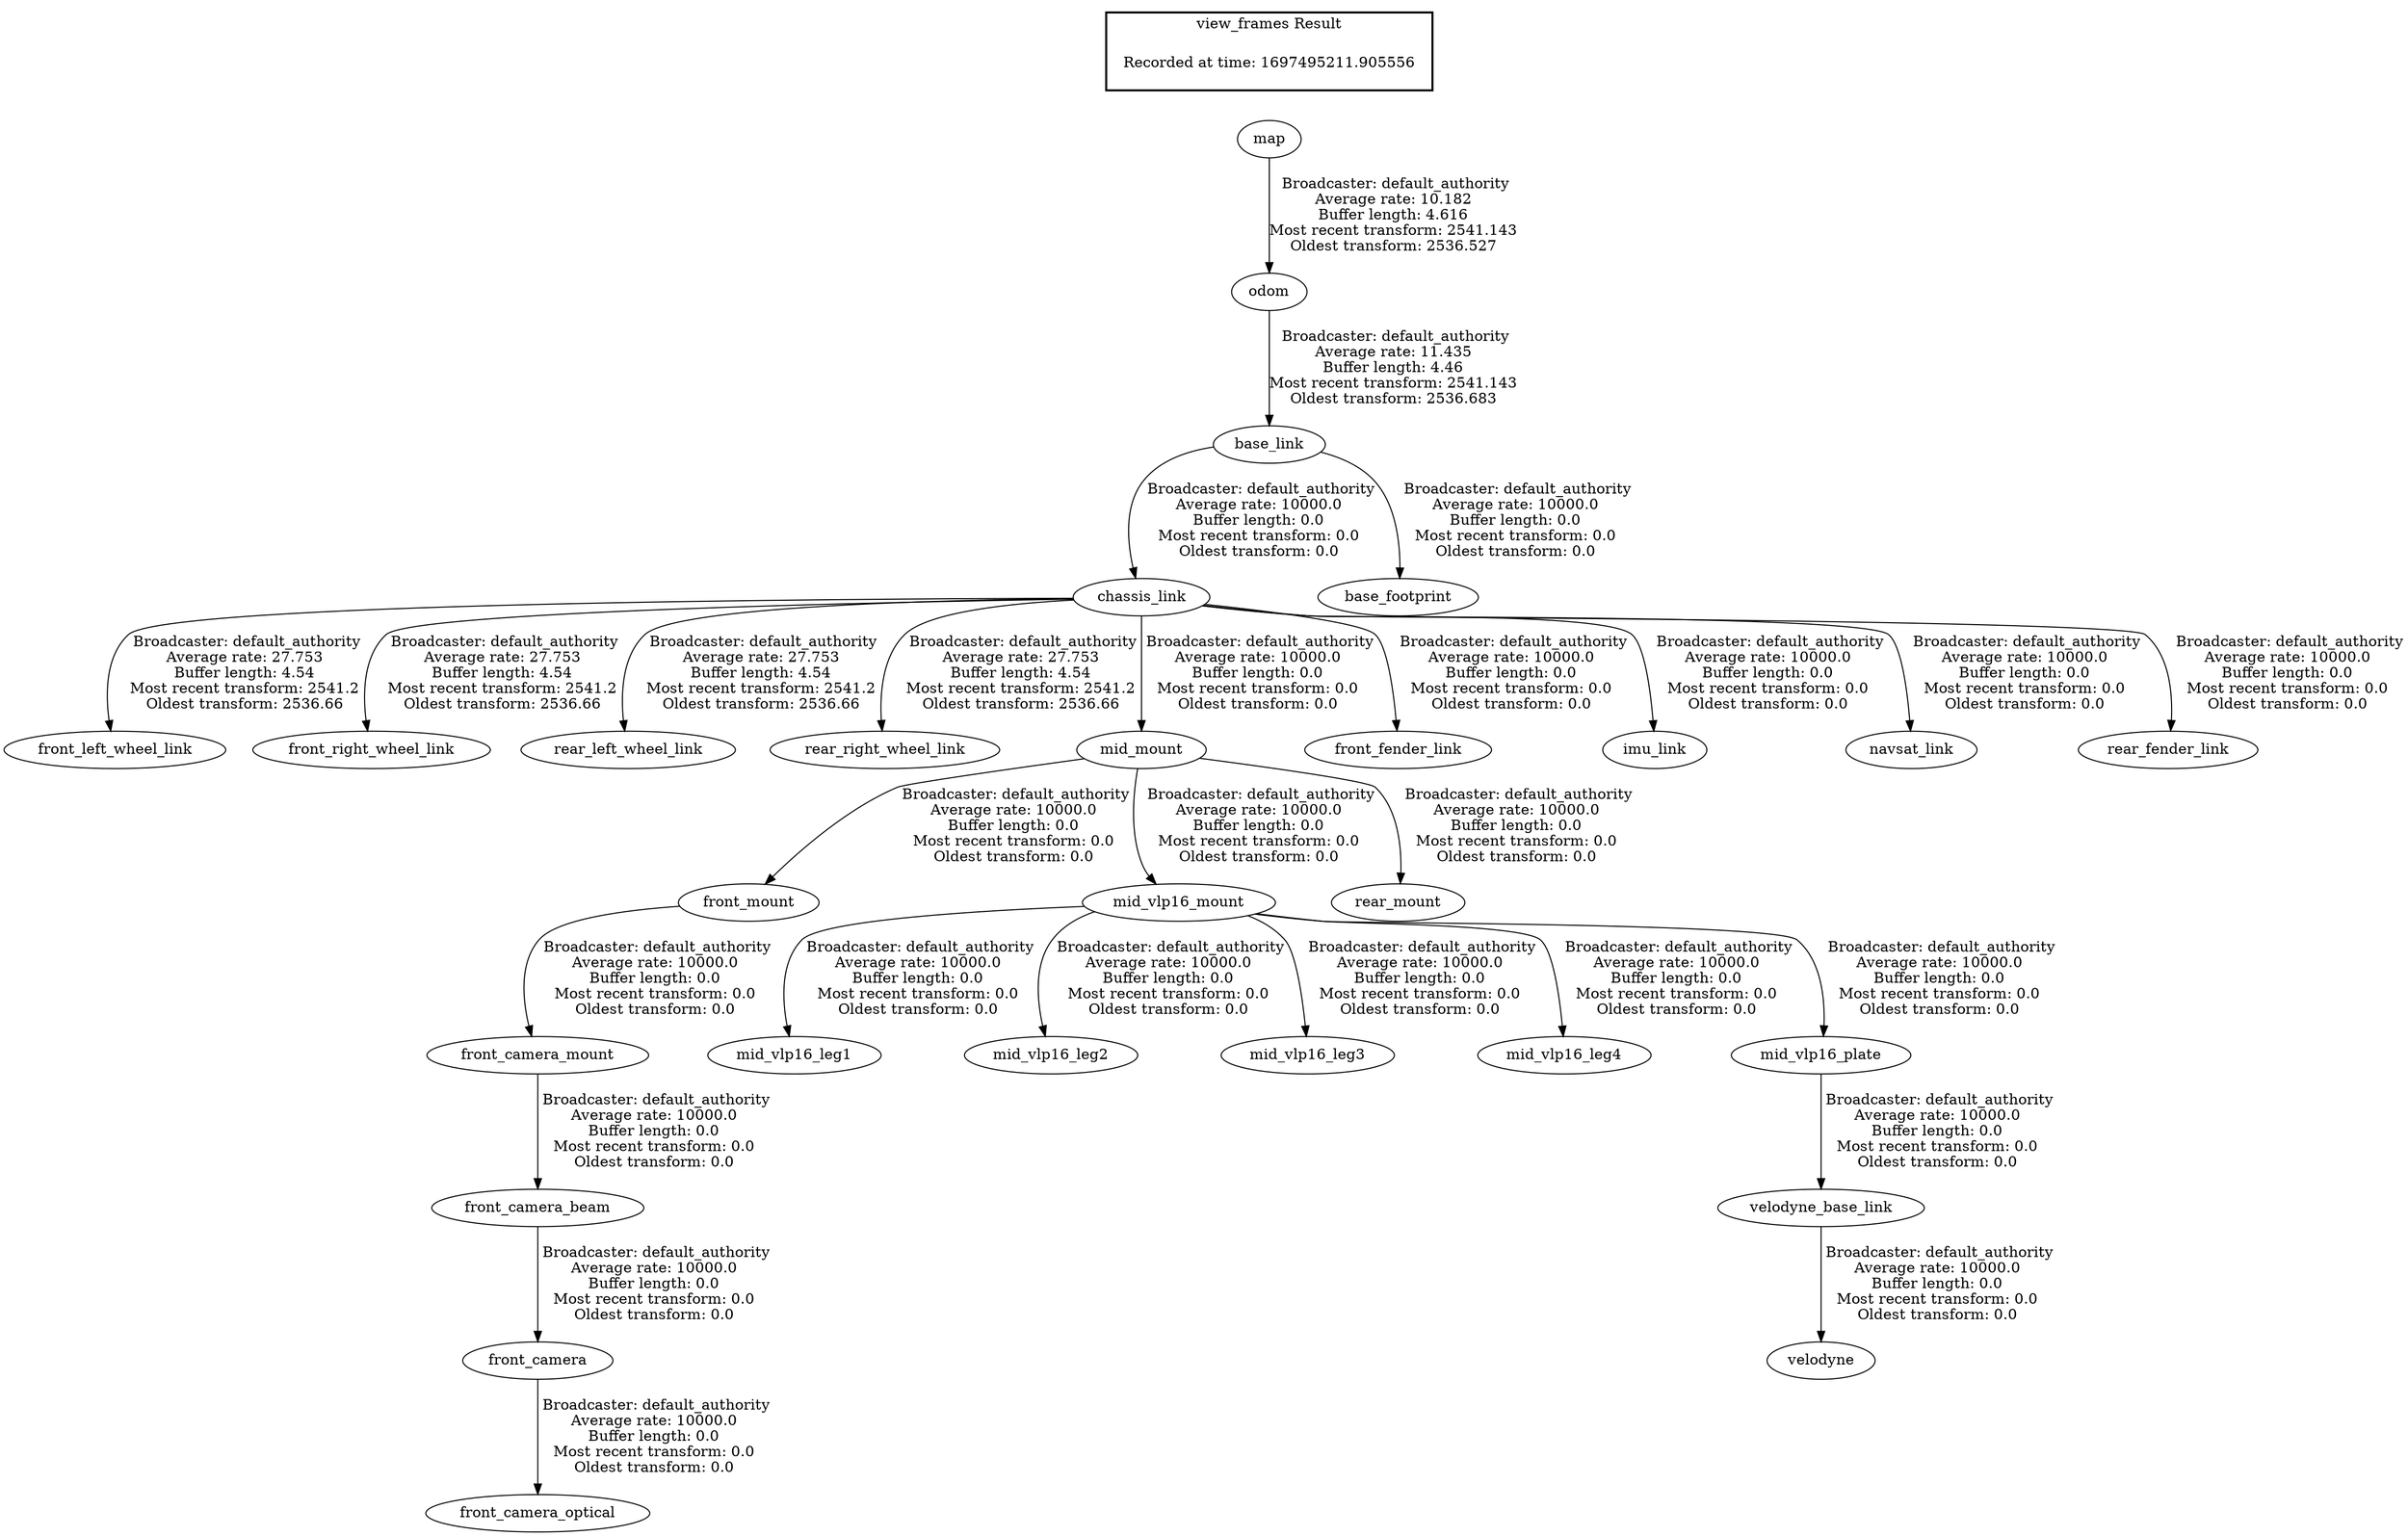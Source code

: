 digraph G {
"map" -> "odom"[label=" Broadcaster: default_authority\nAverage rate: 10.182\nBuffer length: 4.616\nMost recent transform: 2541.143\nOldest transform: 2536.527\n"];
"odom" -> "base_link"[label=" Broadcaster: default_authority\nAverage rate: 11.435\nBuffer length: 4.46\nMost recent transform: 2541.143\nOldest transform: 2536.683\n"];
"chassis_link" -> "front_left_wheel_link"[label=" Broadcaster: default_authority\nAverage rate: 27.753\nBuffer length: 4.54\nMost recent transform: 2541.2\nOldest transform: 2536.66\n"];
"base_link" -> "chassis_link"[label=" Broadcaster: default_authority\nAverage rate: 10000.0\nBuffer length: 0.0\nMost recent transform: 0.0\nOldest transform: 0.0\n"];
"chassis_link" -> "front_right_wheel_link"[label=" Broadcaster: default_authority\nAverage rate: 27.753\nBuffer length: 4.54\nMost recent transform: 2541.2\nOldest transform: 2536.66\n"];
"chassis_link" -> "rear_left_wheel_link"[label=" Broadcaster: default_authority\nAverage rate: 27.753\nBuffer length: 4.54\nMost recent transform: 2541.2\nOldest transform: 2536.66\n"];
"chassis_link" -> "rear_right_wheel_link"[label=" Broadcaster: default_authority\nAverage rate: 27.753\nBuffer length: 4.54\nMost recent transform: 2541.2\nOldest transform: 2536.66\n"];
"base_link" -> "base_footprint"[label=" Broadcaster: default_authority\nAverage rate: 10000.0\nBuffer length: 0.0\nMost recent transform: 0.0\nOldest transform: 0.0\n"];
"front_camera_beam" -> "front_camera"[label=" Broadcaster: default_authority\nAverage rate: 10000.0\nBuffer length: 0.0\nMost recent transform: 0.0\nOldest transform: 0.0\n"];
"front_camera_mount" -> "front_camera_beam"[label=" Broadcaster: default_authority\nAverage rate: 10000.0\nBuffer length: 0.0\nMost recent transform: 0.0\nOldest transform: 0.0\n"];
"front_mount" -> "front_camera_mount"[label=" Broadcaster: default_authority\nAverage rate: 10000.0\nBuffer length: 0.0\nMost recent transform: 0.0\nOldest transform: 0.0\n"];
"mid_mount" -> "front_mount"[label=" Broadcaster: default_authority\nAverage rate: 10000.0\nBuffer length: 0.0\nMost recent transform: 0.0\nOldest transform: 0.0\n"];
"front_camera" -> "front_camera_optical"[label=" Broadcaster: default_authority\nAverage rate: 10000.0\nBuffer length: 0.0\nMost recent transform: 0.0\nOldest transform: 0.0\n"];
"chassis_link" -> "front_fender_link"[label=" Broadcaster: default_authority\nAverage rate: 10000.0\nBuffer length: 0.0\nMost recent transform: 0.0\nOldest transform: 0.0\n"];
"chassis_link" -> "mid_mount"[label=" Broadcaster: default_authority\nAverage rate: 10000.0\nBuffer length: 0.0\nMost recent transform: 0.0\nOldest transform: 0.0\n"];
"chassis_link" -> "imu_link"[label=" Broadcaster: default_authority\nAverage rate: 10000.0\nBuffer length: 0.0\nMost recent transform: 0.0\nOldest transform: 0.0\n"];
"mid_vlp16_mount" -> "mid_vlp16_leg1"[label=" Broadcaster: default_authority\nAverage rate: 10000.0\nBuffer length: 0.0\nMost recent transform: 0.0\nOldest transform: 0.0\n"];
"mid_mount" -> "mid_vlp16_mount"[label=" Broadcaster: default_authority\nAverage rate: 10000.0\nBuffer length: 0.0\nMost recent transform: 0.0\nOldest transform: 0.0\n"];
"mid_vlp16_mount" -> "mid_vlp16_leg2"[label=" Broadcaster: default_authority\nAverage rate: 10000.0\nBuffer length: 0.0\nMost recent transform: 0.0\nOldest transform: 0.0\n"];
"mid_vlp16_mount" -> "mid_vlp16_leg3"[label=" Broadcaster: default_authority\nAverage rate: 10000.0\nBuffer length: 0.0\nMost recent transform: 0.0\nOldest transform: 0.0\n"];
"mid_vlp16_mount" -> "mid_vlp16_leg4"[label=" Broadcaster: default_authority\nAverage rate: 10000.0\nBuffer length: 0.0\nMost recent transform: 0.0\nOldest transform: 0.0\n"];
"mid_vlp16_mount" -> "mid_vlp16_plate"[label=" Broadcaster: default_authority\nAverage rate: 10000.0\nBuffer length: 0.0\nMost recent transform: 0.0\nOldest transform: 0.0\n"];
"chassis_link" -> "navsat_link"[label=" Broadcaster: default_authority\nAverage rate: 10000.0\nBuffer length: 0.0\nMost recent transform: 0.0\nOldest transform: 0.0\n"];
"chassis_link" -> "rear_fender_link"[label=" Broadcaster: default_authority\nAverage rate: 10000.0\nBuffer length: 0.0\nMost recent transform: 0.0\nOldest transform: 0.0\n"];
"mid_mount" -> "rear_mount"[label=" Broadcaster: default_authority\nAverage rate: 10000.0\nBuffer length: 0.0\nMost recent transform: 0.0\nOldest transform: 0.0\n"];
"mid_vlp16_plate" -> "velodyne_base_link"[label=" Broadcaster: default_authority\nAverage rate: 10000.0\nBuffer length: 0.0\nMost recent transform: 0.0\nOldest transform: 0.0\n"];
"velodyne_base_link" -> "velodyne"[label=" Broadcaster: default_authority\nAverage rate: 10000.0\nBuffer length: 0.0\nMost recent transform: 0.0\nOldest transform: 0.0\n"];
edge [style=invis];
 subgraph cluster_legend { style=bold; color=black; label ="view_frames Result";
"Recorded at time: 1697495211.905556"[ shape=plaintext ] ;
}->"map";
}